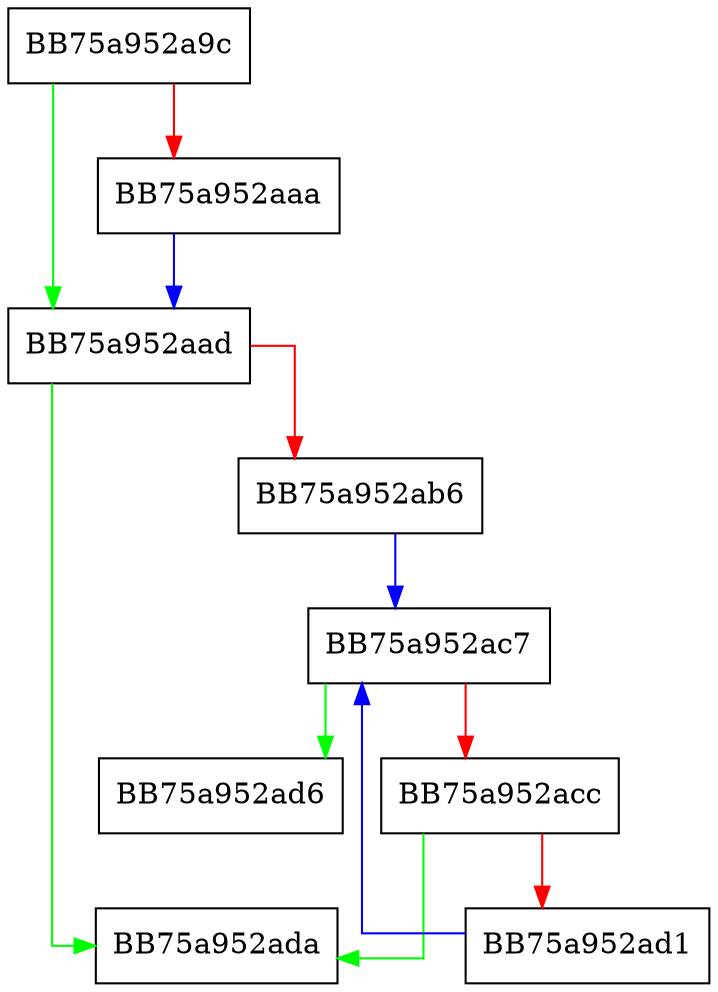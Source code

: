 digraph find_last_of {
  node [shape="box"];
  graph [splines=ortho];
  BB75a952a9c -> BB75a952aad [color="green"];
  BB75a952a9c -> BB75a952aaa [color="red"];
  BB75a952aaa -> BB75a952aad [color="blue"];
  BB75a952aad -> BB75a952ada [color="green"];
  BB75a952aad -> BB75a952ab6 [color="red"];
  BB75a952ab6 -> BB75a952ac7 [color="blue"];
  BB75a952ac7 -> BB75a952ad6 [color="green"];
  BB75a952ac7 -> BB75a952acc [color="red"];
  BB75a952acc -> BB75a952ada [color="green"];
  BB75a952acc -> BB75a952ad1 [color="red"];
  BB75a952ad1 -> BB75a952ac7 [color="blue"];
}